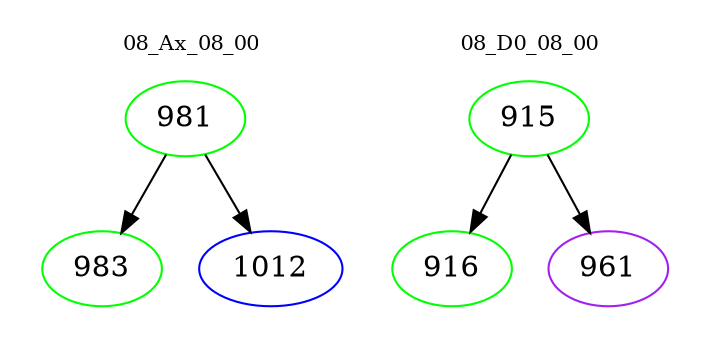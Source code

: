 digraph{
subgraph cluster_0 {
color = white
label = "08_Ax_08_00";
fontsize=10;
T0_981 [label="981", color="green"]
T0_981 -> T0_983 [color="black"]
T0_983 [label="983", color="green"]
T0_981 -> T0_1012 [color="black"]
T0_1012 [label="1012", color="blue"]
}
subgraph cluster_1 {
color = white
label = "08_D0_08_00";
fontsize=10;
T1_915 [label="915", color="green"]
T1_915 -> T1_916 [color="black"]
T1_916 [label="916", color="green"]
T1_915 -> T1_961 [color="black"]
T1_961 [label="961", color="purple"]
}
}
